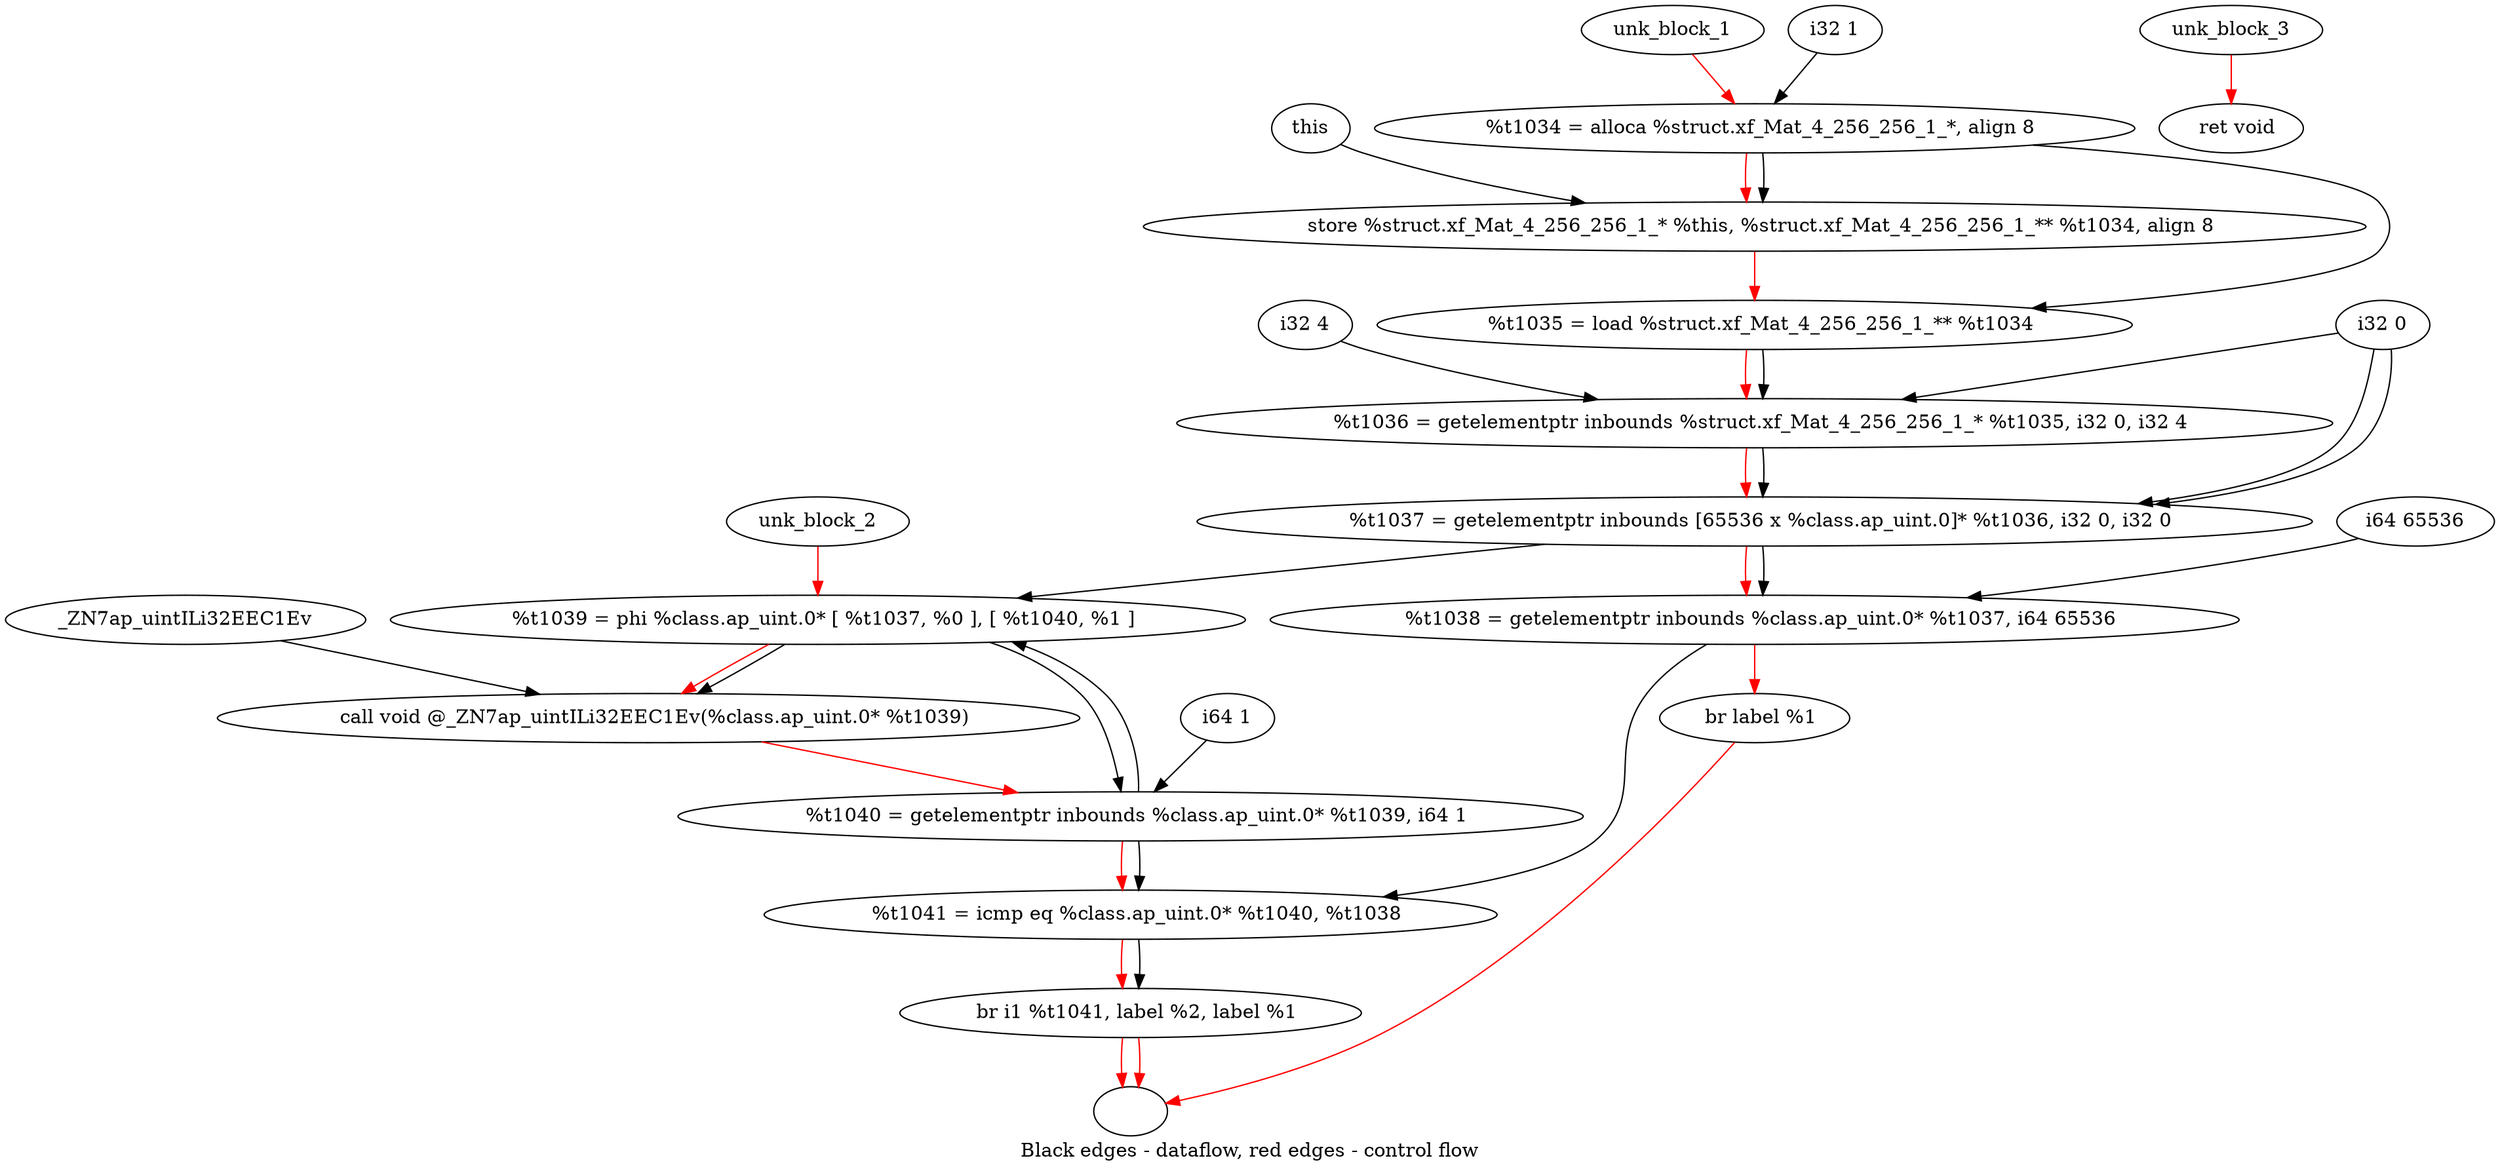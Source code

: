 digraph G {
compound=true
label="Black edges - dataflow, red edges - control flow"
"t1034" [label="  %t1034 = alloca %struct.xf_Mat_4_256_256_1_*, align 8"]
"_1" [label="  store %struct.xf_Mat_4_256_256_1_* %this, %struct.xf_Mat_4_256_256_1_** %t1034, align 8"]
"t1035" [label="  %t1035 = load %struct.xf_Mat_4_256_256_1_** %t1034"]
"t1036" [label="  %t1036 = getelementptr inbounds %struct.xf_Mat_4_256_256_1_* %t1035, i32 0, i32 4"]
"t1037" [label="  %t1037 = getelementptr inbounds [65536 x %class.ap_uint.0]* %t1036, i32 0, i32 0"]
"t1038" [label="  %t1038 = getelementptr inbounds %class.ap_uint.0* %t1037, i64 65536"]
"_2" [label="  br label %1"]
"unk_block_1" -> "t1034"[color=red]
"i32 1" -> "t1034"
"t1034" -> "_1"[color=red weight=2]
"this" -> "_1"
"t1034" -> "_1"
"_1" -> "t1035"[color=red weight=2]
"t1034" -> "t1035"
"t1035" -> "t1036"[color=red weight=2]
"t1035" -> "t1036"
"i32 0" -> "t1036"
"i32 4" -> "t1036"
"t1036" -> "t1037"[color=red weight=2]
"t1036" -> "t1037"
"i32 0" -> "t1037"
"i32 0" -> "t1037"
"t1037" -> "t1038"[color=red weight=2]
"t1037" -> "t1038"
"i64 65536" -> "t1038"
"t1038" -> "_2"[color=red weight=2]
"_2" -> ""[color=red]

"t1039" [label="  %t1039 = phi %class.ap_uint.0* [ %t1037, %0 ], [ %t1040, %1 ]"]
"_3" [label="  call void @_ZN7ap_uintILi32EEC1Ev(%class.ap_uint.0* %t1039)"]
"t1040" [label="  %t1040 = getelementptr inbounds %class.ap_uint.0* %t1039, i64 1"]
"t1041" [label="  %t1041 = icmp eq %class.ap_uint.0* %t1040, %t1038"]
"_4" [label="  br i1 %t1041, label %2, label %1"]
"unk_block_2" -> "t1039"[color=red]
"t1037" -> "t1039"
"t1040" -> "t1039"
"t1039" -> "_3"[color=red weight=2]
"t1039" -> "_3"
"_ZN7ap_uintILi32EEC1Ev" -> "_3"
"_3" -> "t1040"[color=red weight=2]
"t1039" -> "t1040"
"i64 1" -> "t1040"
"t1040" -> "t1041"[color=red weight=2]
"t1040" -> "t1041"
"t1038" -> "t1041"
"t1041" -> "_4"[color=red weight=2]
"t1041" -> "_4"
"_4" -> ""[color=red]
"_4" -> ""[color=red]

"_5" [label="  ret void"]
"unk_block_3" -> "_5"[color=red]

}
